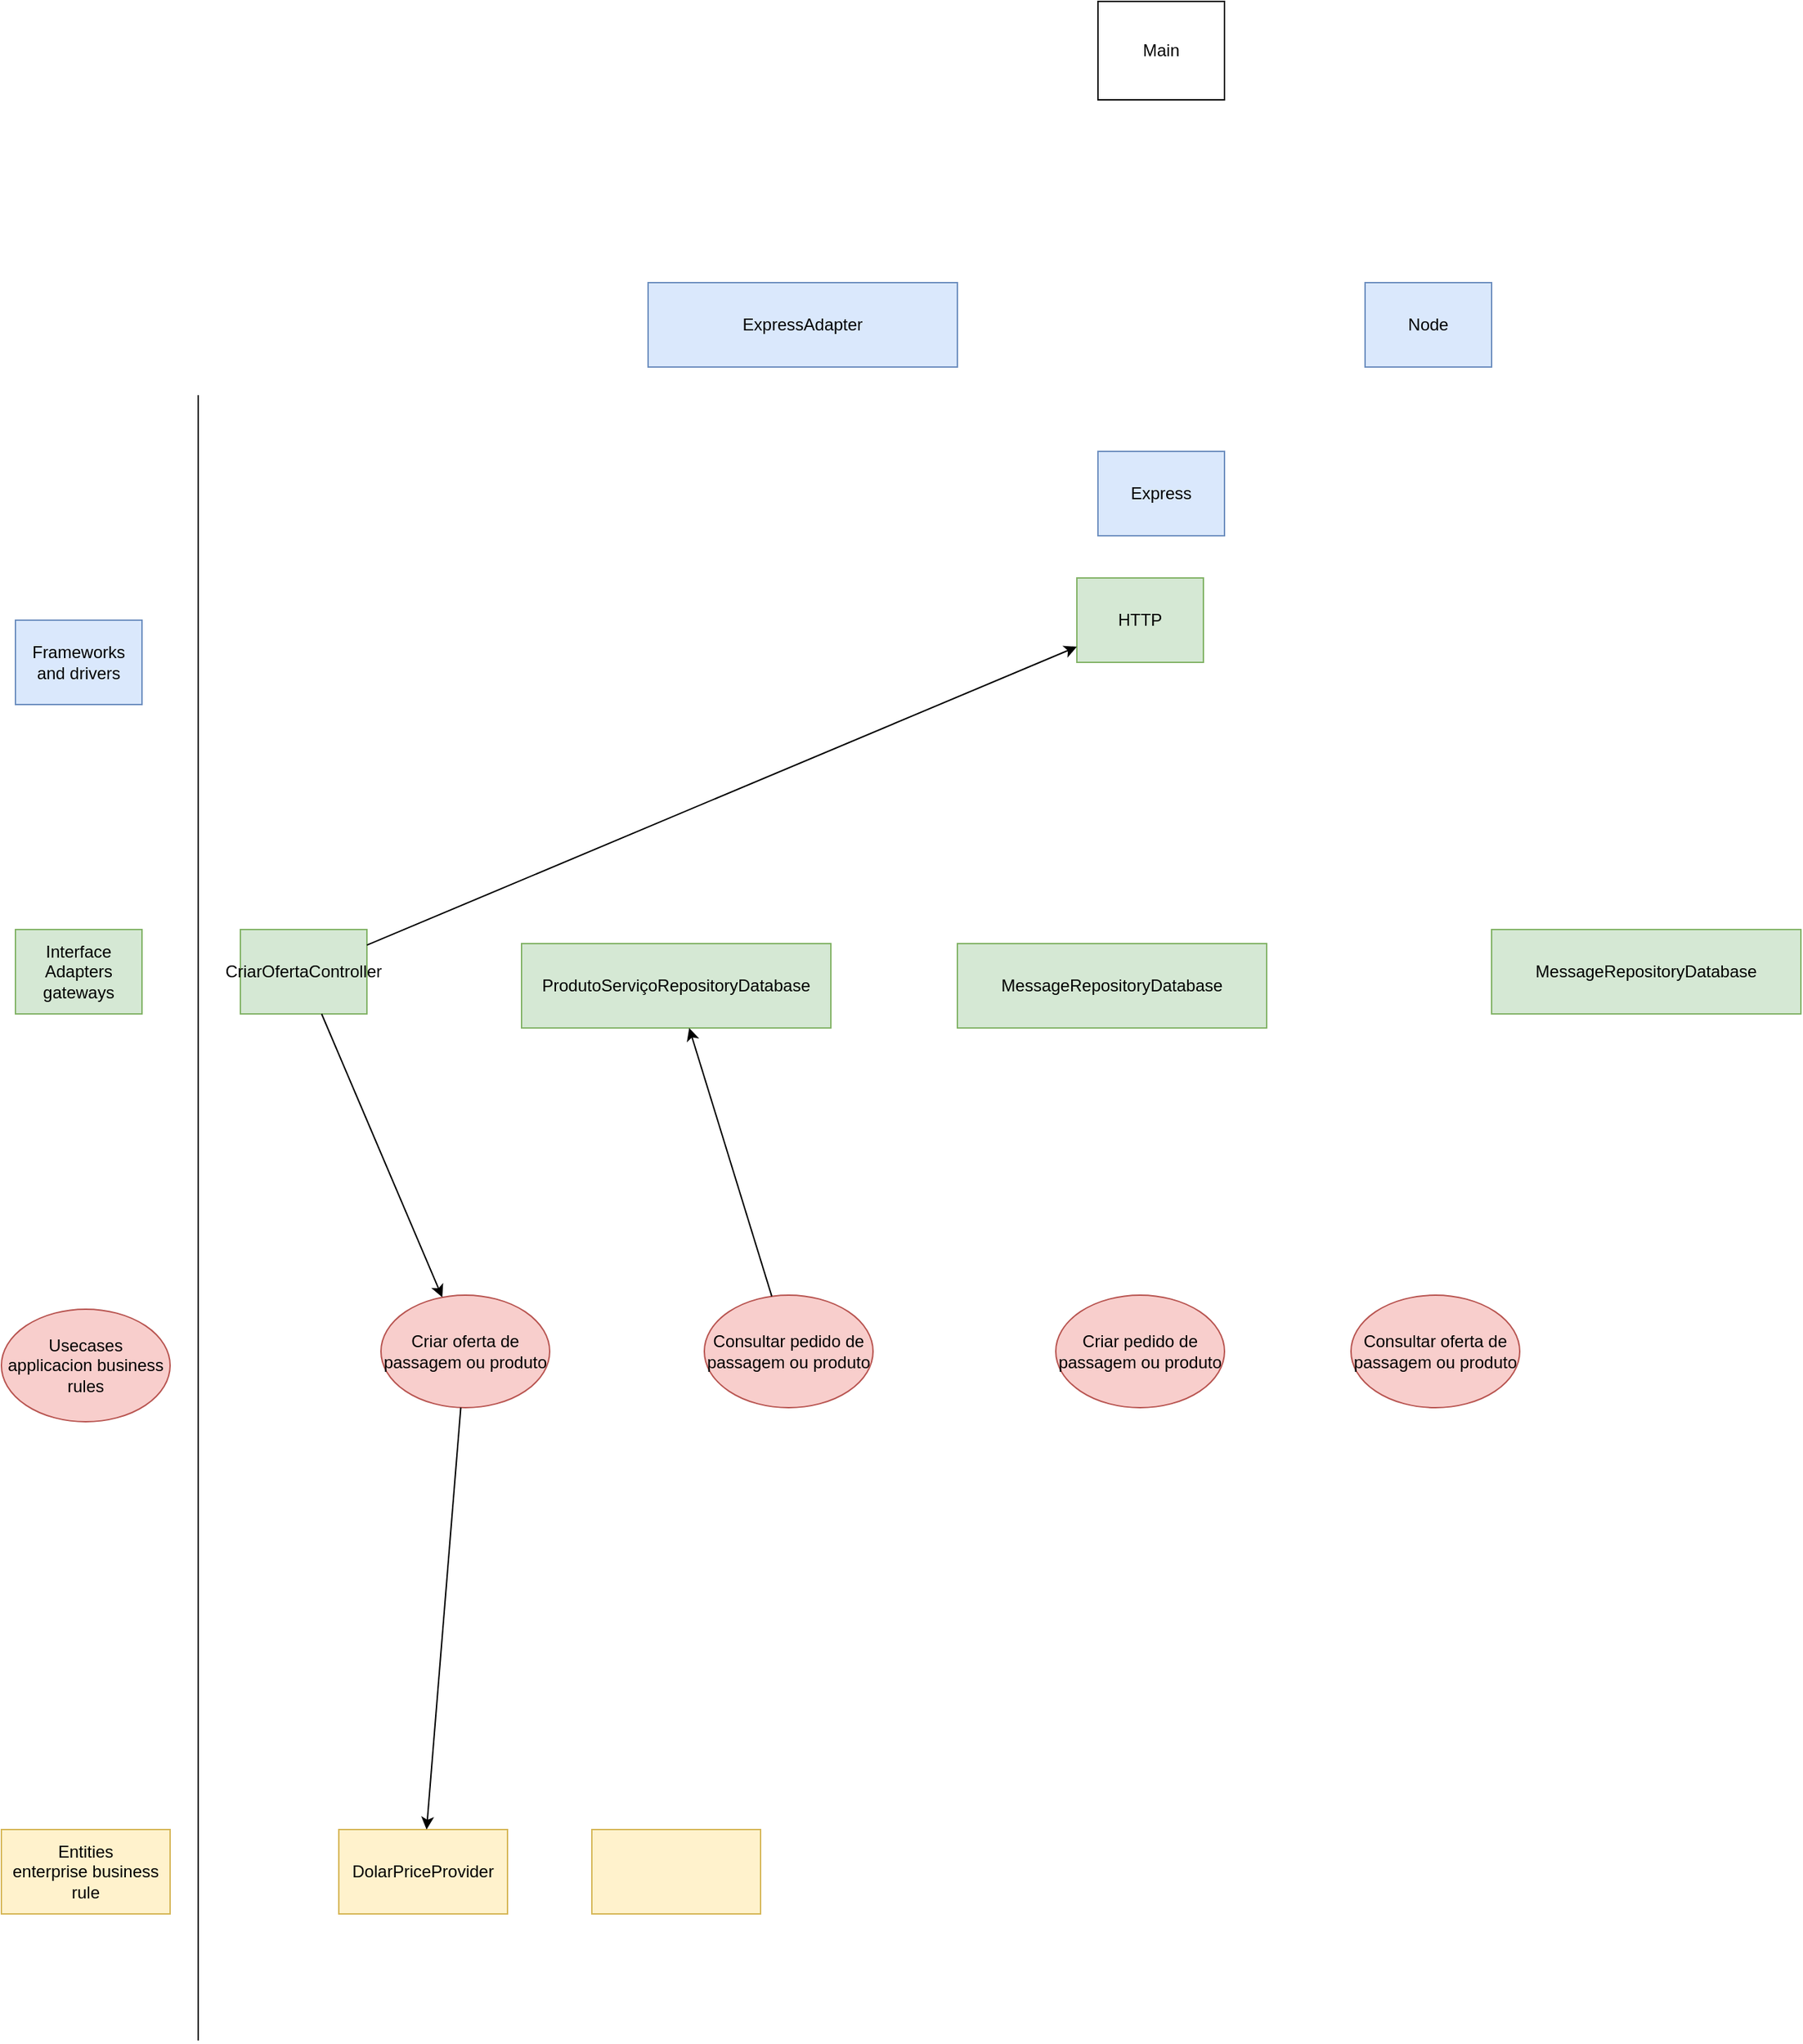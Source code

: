 <mxfile version="21.6.2" type="github">
  <diagram name="Página-1" id="b8YcbXR7Y7qSeNkCCbxS">
    <mxGraphModel dx="1793" dy="2147" grid="1" gridSize="10" guides="1" tooltips="1" connect="1" arrows="1" fold="1" page="1" pageScale="1" pageWidth="827" pageHeight="1169" math="0" shadow="0">
      <root>
        <mxCell id="0" />
        <mxCell id="1" parent="0" />
        <mxCell id="XGD5p14gLCvBRw289Krq-1" value="Criar oferta de passagem ou produto" style="ellipse;whiteSpace=wrap;html=1;fillColor=#f8cecc;strokeColor=#b85450;" vertex="1" parent="1">
          <mxGeometry x="270" y="530" width="120" height="80" as="geometry" />
        </mxCell>
        <mxCell id="XGD5p14gLCvBRw289Krq-2" value="DolarPriceProvider" style="rounded=0;whiteSpace=wrap;html=1;fillColor=#fff2cc;strokeColor=#d6b656;" vertex="1" parent="1">
          <mxGeometry x="240" y="910" width="120" height="60" as="geometry" />
        </mxCell>
        <mxCell id="XGD5p14gLCvBRw289Krq-3" value="" style="rounded=0;whiteSpace=wrap;html=1;fillColor=#fff2cc;strokeColor=#d6b656;" vertex="1" parent="1">
          <mxGeometry x="420" y="910" width="120" height="60" as="geometry" />
        </mxCell>
        <mxCell id="XGD5p14gLCvBRw289Krq-4" value="Criar pedido de passagem ou produto" style="ellipse;whiteSpace=wrap;html=1;fillColor=#f8cecc;strokeColor=#b85450;" vertex="1" parent="1">
          <mxGeometry x="750" y="530" width="120" height="80" as="geometry" />
        </mxCell>
        <mxCell id="XGD5p14gLCvBRw289Krq-5" value="Consultar pedido de passagem ou produto" style="ellipse;whiteSpace=wrap;html=1;fillColor=#f8cecc;strokeColor=#b85450;" vertex="1" parent="1">
          <mxGeometry x="500" y="530" width="120" height="80" as="geometry" />
        </mxCell>
        <mxCell id="XGD5p14gLCvBRw289Krq-6" value="Consultar oferta de passagem ou produto" style="ellipse;whiteSpace=wrap;html=1;fillColor=#f8cecc;strokeColor=#b85450;" vertex="1" parent="1">
          <mxGeometry x="960" y="530" width="120" height="80" as="geometry" />
        </mxCell>
        <mxCell id="XGD5p14gLCvBRw289Krq-11" value="&lt;div&gt;ProdutoServiçoRepositoryDatabase&lt;/div&gt;" style="rounded=0;whiteSpace=wrap;html=1;fillColor=#d5e8d4;strokeColor=#82b366;" vertex="1" parent="1">
          <mxGeometry x="370" y="280" width="220" height="60" as="geometry" />
        </mxCell>
        <mxCell id="XGD5p14gLCvBRw289Krq-12" value="Interface Adapters&lt;br&gt;gateways" style="rounded=0;whiteSpace=wrap;html=1;fillColor=#d5e8d4;strokeColor=#82b366;" vertex="1" parent="1">
          <mxGeometry x="10" y="270" width="90" height="60" as="geometry" />
        </mxCell>
        <mxCell id="XGD5p14gLCvBRw289Krq-13" value="&lt;div&gt;Usecases&lt;/div&gt;&lt;div&gt;applicacion business rules&lt;/div&gt;" style="ellipse;whiteSpace=wrap;html=1;fillColor=#f8cecc;strokeColor=#b85450;" vertex="1" parent="1">
          <mxGeometry y="540" width="120" height="80" as="geometry" />
        </mxCell>
        <mxCell id="XGD5p14gLCvBRw289Krq-14" value="&lt;div&gt;Entities&lt;/div&gt;&lt;div&gt;enterprise business rule&lt;br&gt;&lt;/div&gt;" style="rounded=0;whiteSpace=wrap;html=1;fillColor=#fff2cc;strokeColor=#d6b656;" vertex="1" parent="1">
          <mxGeometry y="910" width="120" height="60" as="geometry" />
        </mxCell>
        <mxCell id="XGD5p14gLCvBRw289Krq-15" value="&lt;div&gt;MessageRepositoryDatabase&lt;/div&gt;" style="rounded=0;whiteSpace=wrap;html=1;fillColor=#d5e8d4;strokeColor=#82b366;" vertex="1" parent="1">
          <mxGeometry x="1060" y="270" width="220" height="60" as="geometry" />
        </mxCell>
        <mxCell id="XGD5p14gLCvBRw289Krq-16" value="&lt;div&gt;MessageRepositoryDatabase&lt;/div&gt;" style="rounded=0;whiteSpace=wrap;html=1;fillColor=#d5e8d4;strokeColor=#82b366;" vertex="1" parent="1">
          <mxGeometry x="680" y="280" width="220" height="60" as="geometry" />
        </mxCell>
        <mxCell id="XGD5p14gLCvBRw289Krq-17" value="" style="endArrow=none;html=1;rounded=0;" edge="1" parent="1">
          <mxGeometry width="50" height="50" relative="1" as="geometry">
            <mxPoint x="140" y="1060" as="sourcePoint" />
            <mxPoint x="140" y="-110" as="targetPoint" />
          </mxGeometry>
        </mxCell>
        <mxCell id="XGD5p14gLCvBRw289Krq-18" value="" style="endArrow=classic;html=1;rounded=0;" edge="1" parent="1" source="XGD5p14gLCvBRw289Krq-5" target="XGD5p14gLCvBRw289Krq-11">
          <mxGeometry width="50" height="50" relative="1" as="geometry">
            <mxPoint x="660" y="670" as="sourcePoint" />
            <mxPoint x="710" y="620" as="targetPoint" />
          </mxGeometry>
        </mxCell>
        <mxCell id="XGD5p14gLCvBRw289Krq-19" value="" style="endArrow=classic;html=1;rounded=0;" edge="1" parent="1" source="XGD5p14gLCvBRw289Krq-1" target="XGD5p14gLCvBRw289Krq-2">
          <mxGeometry width="50" height="50" relative="1" as="geometry">
            <mxPoint x="354" y="541" as="sourcePoint" />
            <mxPoint x="429" y="340" as="targetPoint" />
          </mxGeometry>
        </mxCell>
        <mxCell id="XGD5p14gLCvBRw289Krq-20" value="&lt;div&gt;Frameworks and drivers&lt;/div&gt;" style="rounded=0;whiteSpace=wrap;html=1;fillColor=#dae8fc;strokeColor=#6c8ebf;" vertex="1" parent="1">
          <mxGeometry x="10" y="50" width="90" height="60" as="geometry" />
        </mxCell>
        <mxCell id="XGD5p14gLCvBRw289Krq-21" value="Express" style="rounded=0;whiteSpace=wrap;html=1;fillColor=#dae8fc;strokeColor=#6c8ebf;" vertex="1" parent="1">
          <mxGeometry x="780" y="-70" width="90" height="60" as="geometry" />
        </mxCell>
        <mxCell id="XGD5p14gLCvBRw289Krq-22" value="Node" style="rounded=0;whiteSpace=wrap;html=1;fillColor=#dae8fc;strokeColor=#6c8ebf;" vertex="1" parent="1">
          <mxGeometry x="970" y="-190" width="90" height="60" as="geometry" />
        </mxCell>
        <mxCell id="XGD5p14gLCvBRw289Krq-23" value="ExpressAdapter" style="rounded=0;whiteSpace=wrap;html=1;fillColor=#dae8fc;strokeColor=#6c8ebf;" vertex="1" parent="1">
          <mxGeometry x="460" y="-190" width="220" height="60" as="geometry" />
        </mxCell>
        <mxCell id="XGD5p14gLCvBRw289Krq-24" value="HTTP" style="rounded=0;whiteSpace=wrap;html=1;fillColor=#d5e8d4;strokeColor=#82b366;" vertex="1" parent="1">
          <mxGeometry x="765" y="20" width="90" height="60" as="geometry" />
        </mxCell>
        <mxCell id="XGD5p14gLCvBRw289Krq-25" value="CriarOfertaController" style="rounded=0;whiteSpace=wrap;html=1;fillColor=#d5e8d4;strokeColor=#82b366;" vertex="1" parent="1">
          <mxGeometry x="170" y="270" width="90" height="60" as="geometry" />
        </mxCell>
        <mxCell id="XGD5p14gLCvBRw289Krq-26" value="" style="endArrow=classic;html=1;rounded=0;" edge="1" parent="1" source="XGD5p14gLCvBRw289Krq-25" target="XGD5p14gLCvBRw289Krq-1">
          <mxGeometry width="50" height="50" relative="1" as="geometry">
            <mxPoint x="354" y="541" as="sourcePoint" />
            <mxPoint x="429" y="340" as="targetPoint" />
          </mxGeometry>
        </mxCell>
        <mxCell id="XGD5p14gLCvBRw289Krq-27" value="" style="endArrow=classic;html=1;rounded=0;" edge="1" parent="1" source="XGD5p14gLCvBRw289Krq-25" target="XGD5p14gLCvBRw289Krq-24">
          <mxGeometry width="50" height="50" relative="1" as="geometry">
            <mxPoint x="238" y="340" as="sourcePoint" />
            <mxPoint x="324" y="542" as="targetPoint" />
          </mxGeometry>
        </mxCell>
        <mxCell id="XGD5p14gLCvBRw289Krq-28" value="Main" style="rounded=0;whiteSpace=wrap;html=1;" vertex="1" parent="1">
          <mxGeometry x="780" y="-390" width="90" height="70" as="geometry" />
        </mxCell>
      </root>
    </mxGraphModel>
  </diagram>
</mxfile>
